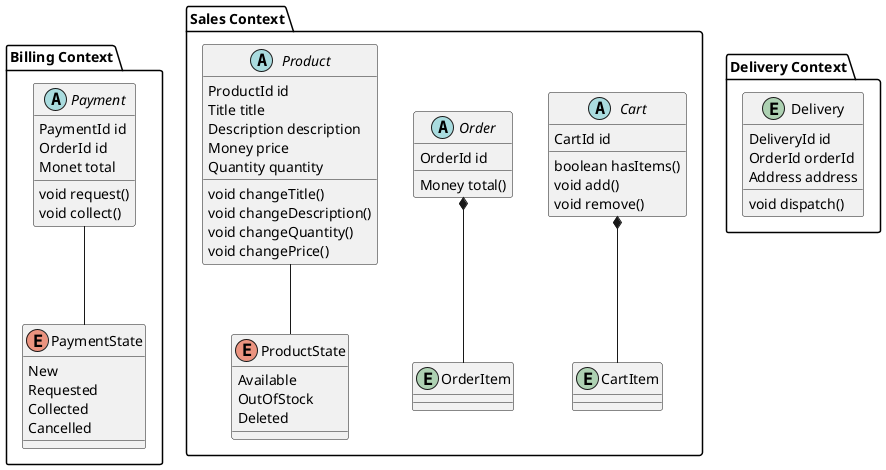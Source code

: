 @startuml
package "Billing Context" {

abstract Payment {
PaymentId id
OrderId id
Monet total
void request()
void collect()
}

enum PaymentState {
New
Requested
Collected
Cancelled
}

Payment -- PaymentState
}

package "Sales Context" {

abstract Cart {
CartId id
boolean hasItems()
void add()
void remove()
}
entity CartItem
Cart *-- CartItem

abstract Order {
OrderId id
Money total()
}
entity OrderItem
Order *-- OrderItem

abstract Product {
ProductId id
Title title
Description description
Money price
Quantity quantity
void changeTitle()
void changeDescription()
void changeQuantity()
void changePrice()
}
enum ProductState {
Available
OutOfStock
Deleted
}
Product -- ProductState

}

package "Delivery Context" {

entity Delivery{
DeliveryId id
OrderId orderId
Address address
void dispatch()
}

}
@enduml